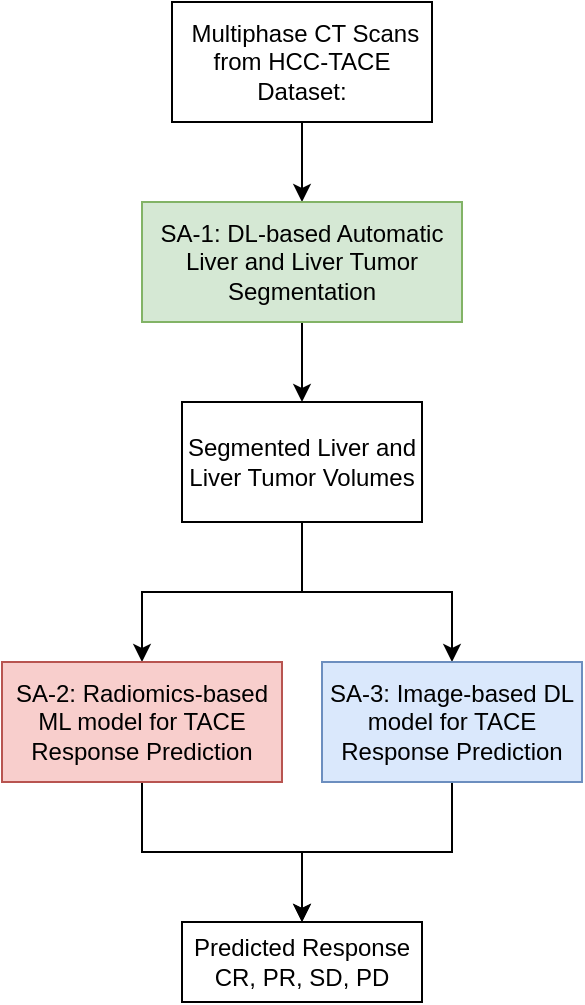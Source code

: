 <mxfile version="24.3.1" type="github">
  <diagram name="Page-1" id="ysY1Wkqkzzi-XGPjac2x">
    <mxGraphModel dx="1314" dy="901" grid="1" gridSize="10" guides="1" tooltips="1" connect="1" arrows="1" fold="1" page="1" pageScale="1" pageWidth="850" pageHeight="1100" math="0" shadow="0">
      <root>
        <mxCell id="0" />
        <mxCell id="1" parent="0" />
        <mxCell id="ZB5VKNZ-isscg_wm2WyH-3" value="" style="edgeStyle=orthogonalEdgeStyle;rounded=0;orthogonalLoop=1;jettySize=auto;html=1;" edge="1" parent="1" source="ZB5VKNZ-isscg_wm2WyH-1" target="ZB5VKNZ-isscg_wm2WyH-2">
          <mxGeometry relative="1" as="geometry" />
        </mxCell>
        <mxCell id="ZB5VKNZ-isscg_wm2WyH-1" value="&amp;nbsp;Multiphase CT Scans from HCC-TACE Dataset:" style="rounded=0;whiteSpace=wrap;html=1;" vertex="1" parent="1">
          <mxGeometry x="355" y="140" width="130" height="60" as="geometry" />
        </mxCell>
        <mxCell id="ZB5VKNZ-isscg_wm2WyH-5" value="" style="edgeStyle=orthogonalEdgeStyle;rounded=0;orthogonalLoop=1;jettySize=auto;html=1;" edge="1" parent="1" source="ZB5VKNZ-isscg_wm2WyH-2" target="ZB5VKNZ-isscg_wm2WyH-4">
          <mxGeometry relative="1" as="geometry" />
        </mxCell>
        <mxCell id="ZB5VKNZ-isscg_wm2WyH-2" value="SA-1: DL-based Automatic Liver and Liver Tumor Segmentation" style="rounded=0;whiteSpace=wrap;html=1;fillColor=#d5e8d4;strokeColor=#82b366;" vertex="1" parent="1">
          <mxGeometry x="340" y="240" width="160" height="60" as="geometry" />
        </mxCell>
        <mxCell id="ZB5VKNZ-isscg_wm2WyH-8" value="" style="edgeStyle=orthogonalEdgeStyle;rounded=0;orthogonalLoop=1;jettySize=auto;html=1;" edge="1" parent="1" source="ZB5VKNZ-isscg_wm2WyH-4" target="ZB5VKNZ-isscg_wm2WyH-7">
          <mxGeometry relative="1" as="geometry" />
        </mxCell>
        <mxCell id="ZB5VKNZ-isscg_wm2WyH-10" value="" style="edgeStyle=orthogonalEdgeStyle;rounded=0;orthogonalLoop=1;jettySize=auto;html=1;" edge="1" parent="1" source="ZB5VKNZ-isscg_wm2WyH-4" target="ZB5VKNZ-isscg_wm2WyH-9">
          <mxGeometry relative="1" as="geometry" />
        </mxCell>
        <mxCell id="ZB5VKNZ-isscg_wm2WyH-4" value="Segmented Liver and Liver Tumor Volumes" style="whiteSpace=wrap;html=1;rounded=0;" vertex="1" parent="1">
          <mxGeometry x="360" y="340" width="120" height="60" as="geometry" />
        </mxCell>
        <mxCell id="ZB5VKNZ-isscg_wm2WyH-16" style="edgeStyle=orthogonalEdgeStyle;rounded=0;orthogonalLoop=1;jettySize=auto;html=1;exitX=0.5;exitY=1;exitDx=0;exitDy=0;entryX=0.5;entryY=0;entryDx=0;entryDy=0;" edge="1" parent="1" source="ZB5VKNZ-isscg_wm2WyH-7" target="ZB5VKNZ-isscg_wm2WyH-13">
          <mxGeometry relative="1" as="geometry" />
        </mxCell>
        <mxCell id="ZB5VKNZ-isscg_wm2WyH-7" value="SA-2: Radiomics-based ML model for TACE Response Prediction" style="whiteSpace=wrap;html=1;rounded=0;fillColor=#f8cecc;strokeColor=#b85450;" vertex="1" parent="1">
          <mxGeometry x="270" y="470" width="140" height="60" as="geometry" />
        </mxCell>
        <mxCell id="ZB5VKNZ-isscg_wm2WyH-18" style="edgeStyle=orthogonalEdgeStyle;rounded=0;orthogonalLoop=1;jettySize=auto;html=1;exitX=0.5;exitY=1;exitDx=0;exitDy=0;entryX=0.5;entryY=0;entryDx=0;entryDy=0;" edge="1" parent="1" source="ZB5VKNZ-isscg_wm2WyH-9" target="ZB5VKNZ-isscg_wm2WyH-13">
          <mxGeometry relative="1" as="geometry" />
        </mxCell>
        <mxCell id="ZB5VKNZ-isscg_wm2WyH-9" value="SA-3: Image-based DL model for TACE Response Prediction" style="whiteSpace=wrap;html=1;rounded=0;fillColor=#dae8fc;strokeColor=#6c8ebf;" vertex="1" parent="1">
          <mxGeometry x="430" y="470" width="130" height="60" as="geometry" />
        </mxCell>
        <mxCell id="ZB5VKNZ-isscg_wm2WyH-13" value="Predicted Response&lt;div&gt;CR, PR, SD, PD&lt;/div&gt;" style="rounded=0;whiteSpace=wrap;html=1;" vertex="1" parent="1">
          <mxGeometry x="360" y="600" width="120" height="40" as="geometry" />
        </mxCell>
      </root>
    </mxGraphModel>
  </diagram>
</mxfile>
